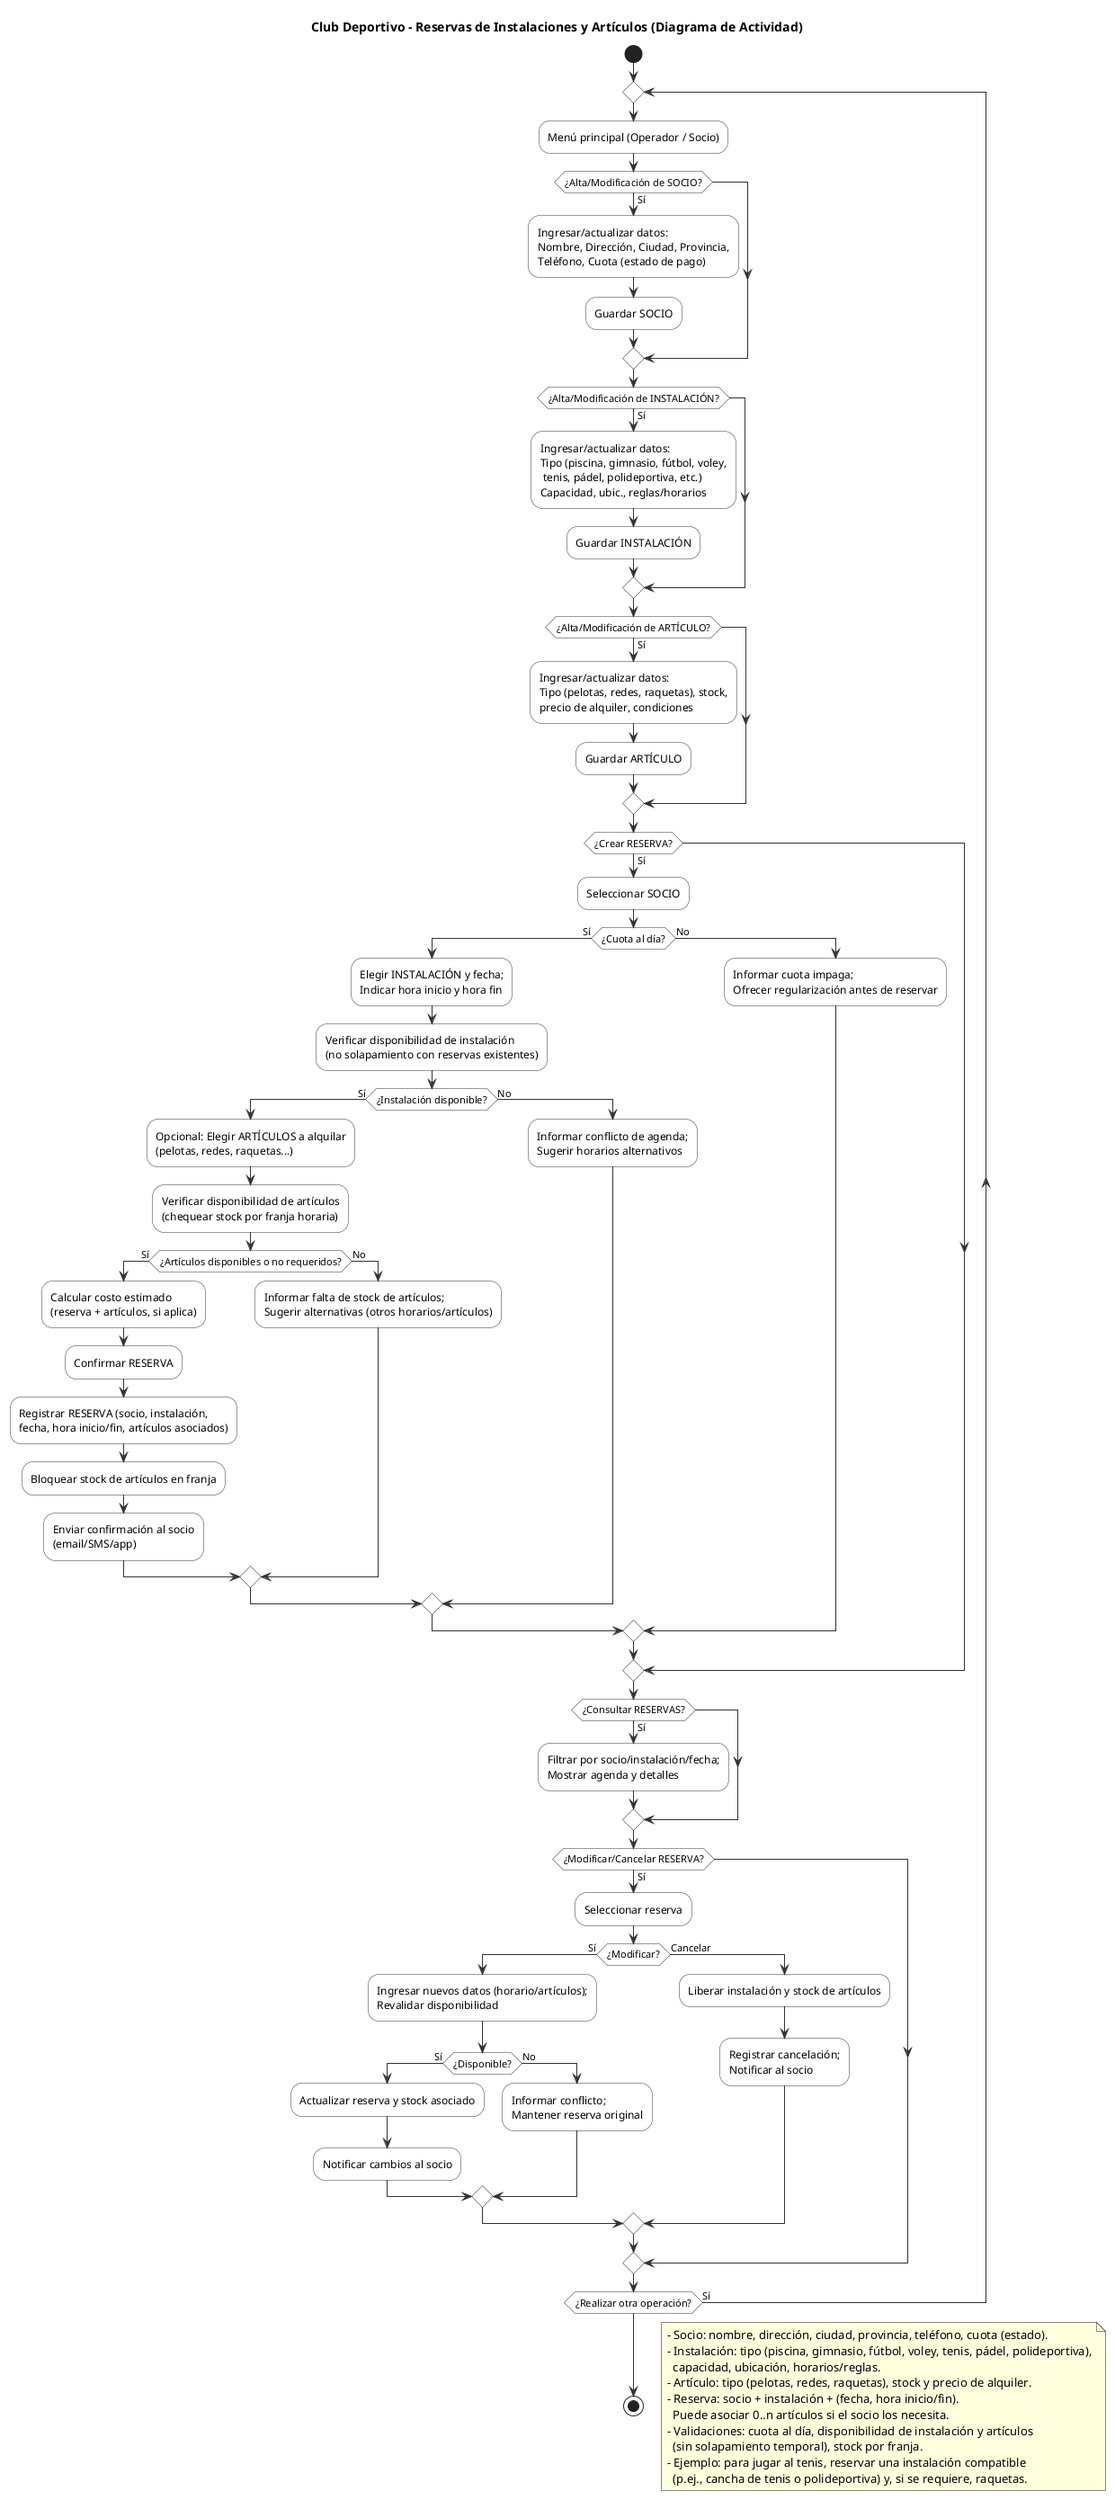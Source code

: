 @startuml
title Club Deportivo - Reservas de Instalaciones y Artículos (Diagrama de Actividad)

skinparam activity {
  BackgroundColor #ffffff
  BorderColor #333333
  ArrowColor #333333
}
skinparam shadowing false

start

repeat
:Menú principal (Operador / Socio);

' =======================
' Gestión de Socios
' =======================
if (¿Alta/Modificación de SOCIO?) then (Sí)
  :Ingresar/actualizar datos:\nNombre, Dirección, Ciudad, Provincia,\nTeléfono, Cuota (estado de pago);
  :Guardar SOCIO;
endif

' =======================
' Gestión de Instalaciones
' =======================
if (¿Alta/Modificación de INSTALACIÓN?) then (Sí)
  :Ingresar/actualizar datos:\nTipo (piscina, gimnasio, fútbol, voley,\n tenis, pádel, polideportiva, etc.)\nCapacidad, ubic., reglas/horarios;
  :Guardar INSTALACIÓN;
endif

' =======================
' Gestión de Artículos
' =======================
if (¿Alta/Modificación de ARTÍCULO?) then (Sí)
  :Ingresar/actualizar datos:\nTipo (pelotas, redes, raquetas), stock,\nprecio de alquiler, condiciones;
  :Guardar ARTÍCULO;
endif

' =======================
' Crear Reserva
' =======================
if (¿Crear RESERVA?) then (Sí)
  :Seleccionar SOCIO;
  if (¿Cuota al día?) then (Sí)
    :Elegir INSTALACIÓN y fecha;\nIndicar hora inicio y hora fin;
    :Verificar disponibilidad de instalación\n(no solapamiento con reservas existentes);
    if (¿Instalación disponible?) then (Sí)
      :Opcional: Elegir ARTÍCULOS a alquilar\n(pelotas, redes, raquetas...);
      :Verificar disponibilidad de artículos\n(chequear stock por franja horaria);
      if (¿Artículos disponibles o no requeridos?) then (Sí)
        :Calcular costo estimado\n(reserva + artículos, si aplica);
        :Confirmar RESERVA;
        :Registrar RESERVA (socio, instalación,\nfecha, hora inicio/fin, artículos asociados);
        :Bloquear stock de artículos en franja;
        :Enviar confirmación al socio\n(email/SMS/app);
      else (No)
        :Informar falta de stock de artículos;\nSugerir alternativas (otros horarios/artículos);
      endif
    else (No)
      :Informar conflicto de agenda;\nSugerir horarios alternativos;
    endif
  else (No)
    :Informar cuota impaga;\nOfrecer regularización antes de reservar;
  endif
endif

' =======================
' Consultas / Listados
' =======================
if (¿Consultar RESERVAS?) then (Sí)
  :Filtrar por socio/instalación/fecha;\nMostrar agenda y detalles;
endif

' =======================
' Modificar / Cancelar
' =======================
if (¿Modificar/Cancelar RESERVA?) then (Sí)
  :Seleccionar reserva;
  if (¿Modificar?) then (Sí)
    :Ingresar nuevos datos (horario/artículos);\nRevalidar disponibilidad;
    if (¿Disponible?) then (Sí)
      :Actualizar reserva y stock asociado;
      :Notificar cambios al socio;
    else (No)
      :Informar conflicto;\nMantener reserva original;
    endif
  else (Cancelar)
    :Liberar instalación y stock de artículos;
    :Registrar cancelación;\nNotificar al socio;
  endif
endif

repeat while (¿Realizar otra operación?) is (Sí)

stop

' =======================
' Notas y Reglas
' =======================
floating note right
- Socio: nombre, dirección, ciudad, provincia, teléfono, cuota (estado).
- Instalación: tipo (piscina, gimnasio, fútbol, voley, tenis, pádel, polideportiva),
  capacidad, ubicación, horarios/reglas.
- Artículo: tipo (pelotas, redes, raquetas), stock y precio de alquiler.
- Reserva: socio + instalación + (fecha, hora inicio/fin).
  Puede asociar 0..n artículos si el socio los necesita.
- Validaciones: cuota al día, disponibilidad de instalación y artículos
  (sin solapamiento temporal), stock por franja.
- Ejemplo: para jugar al tenis, reservar una instalación compatible
  (p.ej., cancha de tenis o polideportiva) y, si se requiere, raquetas.
end note

@enduml
